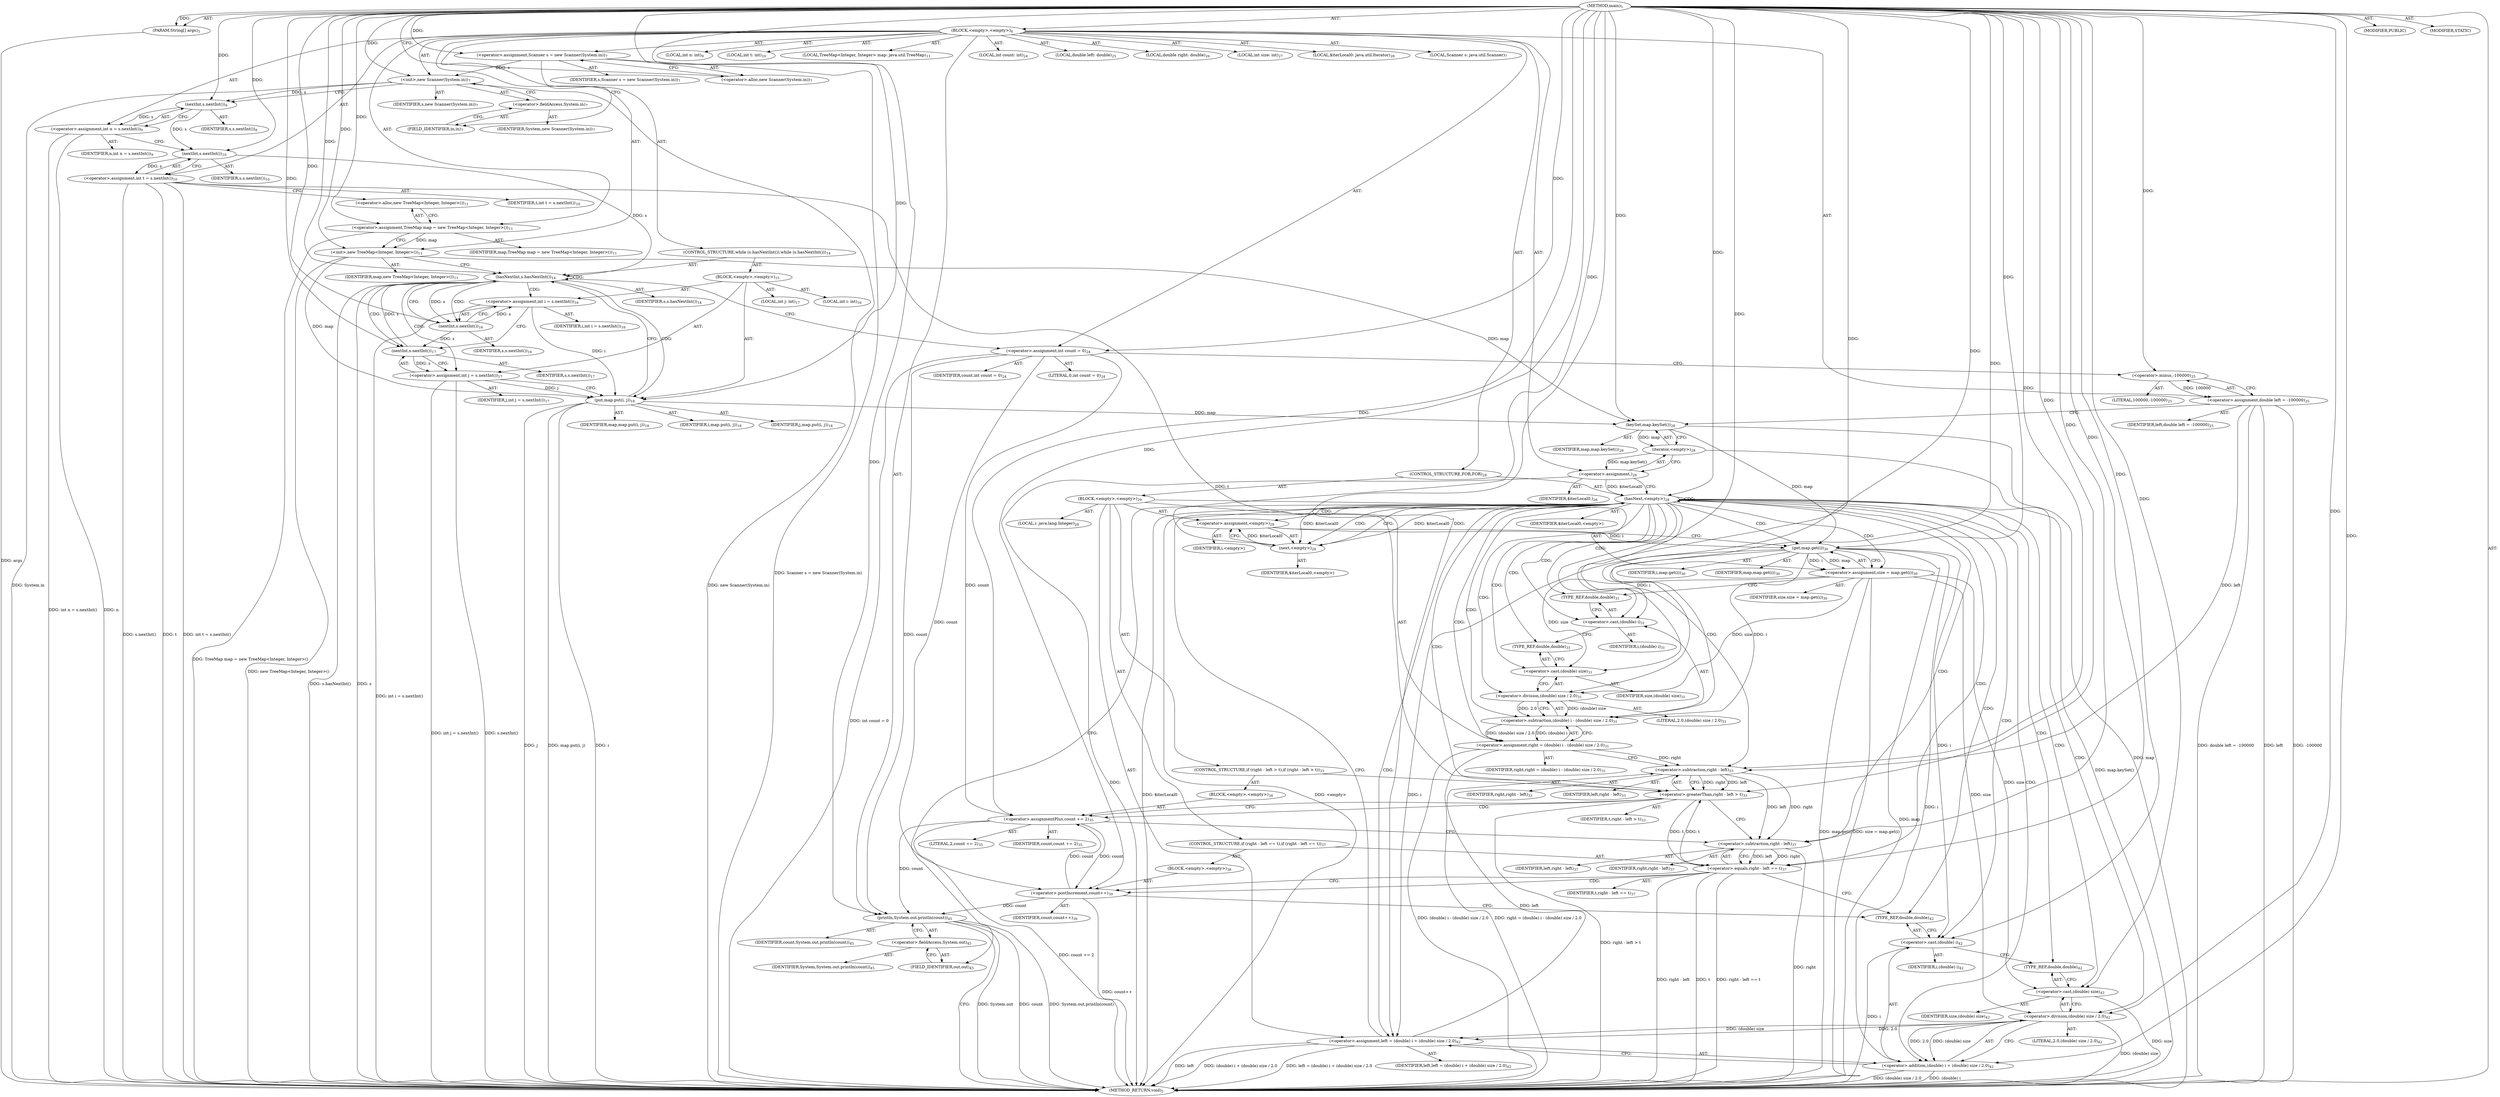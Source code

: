 digraph "main" {  
"21" [label = <(METHOD,main)<SUB>5</SUB>> ]
"22" [label = <(PARAM,String[] args)<SUB>5</SUB>> ]
"23" [label = <(BLOCK,&lt;empty&gt;,&lt;empty&gt;)<SUB>6</SUB>> ]
"4" [label = <(LOCAL,Scanner s: java.util.Scanner)<SUB>7</SUB>> ]
"24" [label = <(&lt;operator&gt;.assignment,Scanner s = new Scanner(System.in))<SUB>7</SUB>> ]
"25" [label = <(IDENTIFIER,s,Scanner s = new Scanner(System.in))<SUB>7</SUB>> ]
"26" [label = <(&lt;operator&gt;.alloc,new Scanner(System.in))<SUB>7</SUB>> ]
"27" [label = <(&lt;init&gt;,new Scanner(System.in))<SUB>7</SUB>> ]
"3" [label = <(IDENTIFIER,s,new Scanner(System.in))<SUB>7</SUB>> ]
"28" [label = <(&lt;operator&gt;.fieldAccess,System.in)<SUB>7</SUB>> ]
"29" [label = <(IDENTIFIER,System,new Scanner(System.in))<SUB>7</SUB>> ]
"30" [label = <(FIELD_IDENTIFIER,in,in)<SUB>7</SUB>> ]
"31" [label = <(LOCAL,int n: int)<SUB>9</SUB>> ]
"32" [label = <(&lt;operator&gt;.assignment,int n = s.nextInt())<SUB>9</SUB>> ]
"33" [label = <(IDENTIFIER,n,int n = s.nextInt())<SUB>9</SUB>> ]
"34" [label = <(nextInt,s.nextInt())<SUB>9</SUB>> ]
"35" [label = <(IDENTIFIER,s,s.nextInt())<SUB>9</SUB>> ]
"36" [label = <(LOCAL,int t: int)<SUB>10</SUB>> ]
"37" [label = <(&lt;operator&gt;.assignment,int t = s.nextInt())<SUB>10</SUB>> ]
"38" [label = <(IDENTIFIER,t,int t = s.nextInt())<SUB>10</SUB>> ]
"39" [label = <(nextInt,s.nextInt())<SUB>10</SUB>> ]
"40" [label = <(IDENTIFIER,s,s.nextInt())<SUB>10</SUB>> ]
"6" [label = <(LOCAL,TreeMap&lt;Integer, Integer&gt; map: java.util.TreeMap)<SUB>11</SUB>> ]
"41" [label = <(&lt;operator&gt;.assignment,TreeMap map = new TreeMap&lt;Integer, Integer&gt;())<SUB>11</SUB>> ]
"42" [label = <(IDENTIFIER,map,TreeMap map = new TreeMap&lt;Integer, Integer&gt;())<SUB>11</SUB>> ]
"43" [label = <(&lt;operator&gt;.alloc,new TreeMap&lt;Integer, Integer&gt;())<SUB>11</SUB>> ]
"44" [label = <(&lt;init&gt;,new TreeMap&lt;Integer, Integer&gt;())<SUB>11</SUB>> ]
"5" [label = <(IDENTIFIER,map,new TreeMap&lt;Integer, Integer&gt;())<SUB>11</SUB>> ]
"45" [label = <(CONTROL_STRUCTURE,while (s.hasNextInt()),while (s.hasNextInt()))<SUB>14</SUB>> ]
"46" [label = <(hasNextInt,s.hasNextInt())<SUB>14</SUB>> ]
"47" [label = <(IDENTIFIER,s,s.hasNextInt())<SUB>14</SUB>> ]
"48" [label = <(BLOCK,&lt;empty&gt;,&lt;empty&gt;)<SUB>15</SUB>> ]
"49" [label = <(LOCAL,int i: int)<SUB>16</SUB>> ]
"50" [label = <(&lt;operator&gt;.assignment,int i = s.nextInt())<SUB>16</SUB>> ]
"51" [label = <(IDENTIFIER,i,int i = s.nextInt())<SUB>16</SUB>> ]
"52" [label = <(nextInt,s.nextInt())<SUB>16</SUB>> ]
"53" [label = <(IDENTIFIER,s,s.nextInt())<SUB>16</SUB>> ]
"54" [label = <(LOCAL,int j: int)<SUB>17</SUB>> ]
"55" [label = <(&lt;operator&gt;.assignment,int j = s.nextInt())<SUB>17</SUB>> ]
"56" [label = <(IDENTIFIER,j,int j = s.nextInt())<SUB>17</SUB>> ]
"57" [label = <(nextInt,s.nextInt())<SUB>17</SUB>> ]
"58" [label = <(IDENTIFIER,s,s.nextInt())<SUB>17</SUB>> ]
"59" [label = <(put,map.put(i, j))<SUB>18</SUB>> ]
"60" [label = <(IDENTIFIER,map,map.put(i, j))<SUB>18</SUB>> ]
"61" [label = <(IDENTIFIER,i,map.put(i, j))<SUB>18</SUB>> ]
"62" [label = <(IDENTIFIER,j,map.put(i, j))<SUB>18</SUB>> ]
"63" [label = <(LOCAL,int count: int)<SUB>24</SUB>> ]
"64" [label = <(&lt;operator&gt;.assignment,int count = 0)<SUB>24</SUB>> ]
"65" [label = <(IDENTIFIER,count,int count = 0)<SUB>24</SUB>> ]
"66" [label = <(LITERAL,0,int count = 0)<SUB>24</SUB>> ]
"67" [label = <(LOCAL,double left: double)<SUB>25</SUB>> ]
"68" [label = <(&lt;operator&gt;.assignment,double left = -100000)<SUB>25</SUB>> ]
"69" [label = <(IDENTIFIER,left,double left = -100000)<SUB>25</SUB>> ]
"70" [label = <(&lt;operator&gt;.minus,-100000)<SUB>25</SUB>> ]
"71" [label = <(LITERAL,100000,-100000)<SUB>25</SUB>> ]
"72" [label = <(LOCAL,double right: double)<SUB>26</SUB>> ]
"73" [label = <(LOCAL,int size: int)<SUB>27</SUB>> ]
"74" [label = <(LOCAL,$iterLocal0: java.util.Iterator)<SUB>28</SUB>> ]
"75" [label = <(&lt;operator&gt;.assignment,)<SUB>28</SUB>> ]
"76" [label = <(IDENTIFIER,$iterLocal0,)<SUB>28</SUB>> ]
"77" [label = <(iterator,&lt;empty&gt;)<SUB>28</SUB>> ]
"78" [label = <(keySet,map.keySet())<SUB>28</SUB>> ]
"79" [label = <(IDENTIFIER,map,map.keySet())<SUB>28</SUB>> ]
"80" [label = <(CONTROL_STRUCTURE,FOR,FOR)<SUB>28</SUB>> ]
"81" [label = <(hasNext,&lt;empty&gt;)<SUB>28</SUB>> ]
"82" [label = <(IDENTIFIER,$iterLocal0,&lt;empty&gt;)> ]
"83" [label = <(BLOCK,&lt;empty&gt;,&lt;empty&gt;)<SUB>29</SUB>> ]
"84" [label = <(LOCAL,i: java.lang.Integer)<SUB>28</SUB>> ]
"85" [label = <(&lt;operator&gt;.assignment,&lt;empty&gt;)<SUB>28</SUB>> ]
"86" [label = <(IDENTIFIER,i,&lt;empty&gt;)> ]
"87" [label = <(next,&lt;empty&gt;)<SUB>28</SUB>> ]
"88" [label = <(IDENTIFIER,$iterLocal0,&lt;empty&gt;)> ]
"89" [label = <(&lt;operator&gt;.assignment,size = map.get(i))<SUB>30</SUB>> ]
"90" [label = <(IDENTIFIER,size,size = map.get(i))<SUB>30</SUB>> ]
"91" [label = <(get,map.get(i))<SUB>30</SUB>> ]
"92" [label = <(IDENTIFIER,map,map.get(i))<SUB>30</SUB>> ]
"93" [label = <(IDENTIFIER,i,map.get(i))<SUB>30</SUB>> ]
"94" [label = <(&lt;operator&gt;.assignment,right = (double) i - (double) size / 2.0)<SUB>31</SUB>> ]
"95" [label = <(IDENTIFIER,right,right = (double) i - (double) size / 2.0)<SUB>31</SUB>> ]
"96" [label = <(&lt;operator&gt;.subtraction,(double) i - (double) size / 2.0)<SUB>31</SUB>> ]
"97" [label = <(&lt;operator&gt;.cast,(double) i)<SUB>31</SUB>> ]
"98" [label = <(TYPE_REF,double,double)<SUB>31</SUB>> ]
"99" [label = <(IDENTIFIER,i,(double) i)<SUB>31</SUB>> ]
"100" [label = <(&lt;operator&gt;.division,(double) size / 2.0)<SUB>31</SUB>> ]
"101" [label = <(&lt;operator&gt;.cast,(double) size)<SUB>31</SUB>> ]
"102" [label = <(TYPE_REF,double,double)<SUB>31</SUB>> ]
"103" [label = <(IDENTIFIER,size,(double) size)<SUB>31</SUB>> ]
"104" [label = <(LITERAL,2.0,(double) size / 2.0)<SUB>31</SUB>> ]
"105" [label = <(CONTROL_STRUCTURE,if (right - left &gt; t),if (right - left &gt; t))<SUB>33</SUB>> ]
"106" [label = <(&lt;operator&gt;.greaterThan,right - left &gt; t)<SUB>33</SUB>> ]
"107" [label = <(&lt;operator&gt;.subtraction,right - left)<SUB>33</SUB>> ]
"108" [label = <(IDENTIFIER,right,right - left)<SUB>33</SUB>> ]
"109" [label = <(IDENTIFIER,left,right - left)<SUB>33</SUB>> ]
"110" [label = <(IDENTIFIER,t,right - left &gt; t)<SUB>33</SUB>> ]
"111" [label = <(BLOCK,&lt;empty&gt;,&lt;empty&gt;)<SUB>34</SUB>> ]
"112" [label = <(&lt;operator&gt;.assignmentPlus,count += 2)<SUB>35</SUB>> ]
"113" [label = <(IDENTIFIER,count,count += 2)<SUB>35</SUB>> ]
"114" [label = <(LITERAL,2,count += 2)<SUB>35</SUB>> ]
"115" [label = <(CONTROL_STRUCTURE,if (right - left == t),if (right - left == t))<SUB>37</SUB>> ]
"116" [label = <(&lt;operator&gt;.equals,right - left == t)<SUB>37</SUB>> ]
"117" [label = <(&lt;operator&gt;.subtraction,right - left)<SUB>37</SUB>> ]
"118" [label = <(IDENTIFIER,right,right - left)<SUB>37</SUB>> ]
"119" [label = <(IDENTIFIER,left,right - left)<SUB>37</SUB>> ]
"120" [label = <(IDENTIFIER,t,right - left == t)<SUB>37</SUB>> ]
"121" [label = <(BLOCK,&lt;empty&gt;,&lt;empty&gt;)<SUB>38</SUB>> ]
"122" [label = <(&lt;operator&gt;.postIncrement,count++)<SUB>39</SUB>> ]
"123" [label = <(IDENTIFIER,count,count++)<SUB>39</SUB>> ]
"124" [label = <(&lt;operator&gt;.assignment,left = (double) i + (double) size / 2.0)<SUB>42</SUB>> ]
"125" [label = <(IDENTIFIER,left,left = (double) i + (double) size / 2.0)<SUB>42</SUB>> ]
"126" [label = <(&lt;operator&gt;.addition,(double) i + (double) size / 2.0)<SUB>42</SUB>> ]
"127" [label = <(&lt;operator&gt;.cast,(double) i)<SUB>42</SUB>> ]
"128" [label = <(TYPE_REF,double,double)<SUB>42</SUB>> ]
"129" [label = <(IDENTIFIER,i,(double) i)<SUB>42</SUB>> ]
"130" [label = <(&lt;operator&gt;.division,(double) size / 2.0)<SUB>42</SUB>> ]
"131" [label = <(&lt;operator&gt;.cast,(double) size)<SUB>42</SUB>> ]
"132" [label = <(TYPE_REF,double,double)<SUB>42</SUB>> ]
"133" [label = <(IDENTIFIER,size,(double) size)<SUB>42</SUB>> ]
"134" [label = <(LITERAL,2.0,(double) size / 2.0)<SUB>42</SUB>> ]
"135" [label = <(println,System.out.println(count))<SUB>45</SUB>> ]
"136" [label = <(&lt;operator&gt;.fieldAccess,System.out)<SUB>45</SUB>> ]
"137" [label = <(IDENTIFIER,System,System.out.println(count))<SUB>45</SUB>> ]
"138" [label = <(FIELD_IDENTIFIER,out,out)<SUB>45</SUB>> ]
"139" [label = <(IDENTIFIER,count,System.out.println(count))<SUB>45</SUB>> ]
"140" [label = <(MODIFIER,PUBLIC)> ]
"141" [label = <(MODIFIER,STATIC)> ]
"142" [label = <(METHOD_RETURN,void)<SUB>5</SUB>> ]
  "21" -> "22"  [ label = "AST: "] 
  "21" -> "23"  [ label = "AST: "] 
  "21" -> "140"  [ label = "AST: "] 
  "21" -> "141"  [ label = "AST: "] 
  "21" -> "142"  [ label = "AST: "] 
  "23" -> "4"  [ label = "AST: "] 
  "23" -> "24"  [ label = "AST: "] 
  "23" -> "27"  [ label = "AST: "] 
  "23" -> "31"  [ label = "AST: "] 
  "23" -> "32"  [ label = "AST: "] 
  "23" -> "36"  [ label = "AST: "] 
  "23" -> "37"  [ label = "AST: "] 
  "23" -> "6"  [ label = "AST: "] 
  "23" -> "41"  [ label = "AST: "] 
  "23" -> "44"  [ label = "AST: "] 
  "23" -> "45"  [ label = "AST: "] 
  "23" -> "63"  [ label = "AST: "] 
  "23" -> "64"  [ label = "AST: "] 
  "23" -> "67"  [ label = "AST: "] 
  "23" -> "68"  [ label = "AST: "] 
  "23" -> "72"  [ label = "AST: "] 
  "23" -> "73"  [ label = "AST: "] 
  "23" -> "74"  [ label = "AST: "] 
  "23" -> "75"  [ label = "AST: "] 
  "23" -> "80"  [ label = "AST: "] 
  "23" -> "135"  [ label = "AST: "] 
  "24" -> "25"  [ label = "AST: "] 
  "24" -> "26"  [ label = "AST: "] 
  "27" -> "3"  [ label = "AST: "] 
  "27" -> "28"  [ label = "AST: "] 
  "28" -> "29"  [ label = "AST: "] 
  "28" -> "30"  [ label = "AST: "] 
  "32" -> "33"  [ label = "AST: "] 
  "32" -> "34"  [ label = "AST: "] 
  "34" -> "35"  [ label = "AST: "] 
  "37" -> "38"  [ label = "AST: "] 
  "37" -> "39"  [ label = "AST: "] 
  "39" -> "40"  [ label = "AST: "] 
  "41" -> "42"  [ label = "AST: "] 
  "41" -> "43"  [ label = "AST: "] 
  "44" -> "5"  [ label = "AST: "] 
  "45" -> "46"  [ label = "AST: "] 
  "45" -> "48"  [ label = "AST: "] 
  "46" -> "47"  [ label = "AST: "] 
  "48" -> "49"  [ label = "AST: "] 
  "48" -> "50"  [ label = "AST: "] 
  "48" -> "54"  [ label = "AST: "] 
  "48" -> "55"  [ label = "AST: "] 
  "48" -> "59"  [ label = "AST: "] 
  "50" -> "51"  [ label = "AST: "] 
  "50" -> "52"  [ label = "AST: "] 
  "52" -> "53"  [ label = "AST: "] 
  "55" -> "56"  [ label = "AST: "] 
  "55" -> "57"  [ label = "AST: "] 
  "57" -> "58"  [ label = "AST: "] 
  "59" -> "60"  [ label = "AST: "] 
  "59" -> "61"  [ label = "AST: "] 
  "59" -> "62"  [ label = "AST: "] 
  "64" -> "65"  [ label = "AST: "] 
  "64" -> "66"  [ label = "AST: "] 
  "68" -> "69"  [ label = "AST: "] 
  "68" -> "70"  [ label = "AST: "] 
  "70" -> "71"  [ label = "AST: "] 
  "75" -> "76"  [ label = "AST: "] 
  "75" -> "77"  [ label = "AST: "] 
  "77" -> "78"  [ label = "AST: "] 
  "78" -> "79"  [ label = "AST: "] 
  "80" -> "81"  [ label = "AST: "] 
  "80" -> "83"  [ label = "AST: "] 
  "81" -> "82"  [ label = "AST: "] 
  "83" -> "84"  [ label = "AST: "] 
  "83" -> "85"  [ label = "AST: "] 
  "83" -> "89"  [ label = "AST: "] 
  "83" -> "94"  [ label = "AST: "] 
  "83" -> "105"  [ label = "AST: "] 
  "83" -> "115"  [ label = "AST: "] 
  "83" -> "124"  [ label = "AST: "] 
  "85" -> "86"  [ label = "AST: "] 
  "85" -> "87"  [ label = "AST: "] 
  "87" -> "88"  [ label = "AST: "] 
  "89" -> "90"  [ label = "AST: "] 
  "89" -> "91"  [ label = "AST: "] 
  "91" -> "92"  [ label = "AST: "] 
  "91" -> "93"  [ label = "AST: "] 
  "94" -> "95"  [ label = "AST: "] 
  "94" -> "96"  [ label = "AST: "] 
  "96" -> "97"  [ label = "AST: "] 
  "96" -> "100"  [ label = "AST: "] 
  "97" -> "98"  [ label = "AST: "] 
  "97" -> "99"  [ label = "AST: "] 
  "100" -> "101"  [ label = "AST: "] 
  "100" -> "104"  [ label = "AST: "] 
  "101" -> "102"  [ label = "AST: "] 
  "101" -> "103"  [ label = "AST: "] 
  "105" -> "106"  [ label = "AST: "] 
  "105" -> "111"  [ label = "AST: "] 
  "106" -> "107"  [ label = "AST: "] 
  "106" -> "110"  [ label = "AST: "] 
  "107" -> "108"  [ label = "AST: "] 
  "107" -> "109"  [ label = "AST: "] 
  "111" -> "112"  [ label = "AST: "] 
  "112" -> "113"  [ label = "AST: "] 
  "112" -> "114"  [ label = "AST: "] 
  "115" -> "116"  [ label = "AST: "] 
  "115" -> "121"  [ label = "AST: "] 
  "116" -> "117"  [ label = "AST: "] 
  "116" -> "120"  [ label = "AST: "] 
  "117" -> "118"  [ label = "AST: "] 
  "117" -> "119"  [ label = "AST: "] 
  "121" -> "122"  [ label = "AST: "] 
  "122" -> "123"  [ label = "AST: "] 
  "124" -> "125"  [ label = "AST: "] 
  "124" -> "126"  [ label = "AST: "] 
  "126" -> "127"  [ label = "AST: "] 
  "126" -> "130"  [ label = "AST: "] 
  "127" -> "128"  [ label = "AST: "] 
  "127" -> "129"  [ label = "AST: "] 
  "130" -> "131"  [ label = "AST: "] 
  "130" -> "134"  [ label = "AST: "] 
  "131" -> "132"  [ label = "AST: "] 
  "131" -> "133"  [ label = "AST: "] 
  "135" -> "136"  [ label = "AST: "] 
  "135" -> "139"  [ label = "AST: "] 
  "136" -> "137"  [ label = "AST: "] 
  "136" -> "138"  [ label = "AST: "] 
  "24" -> "30"  [ label = "CFG: "] 
  "27" -> "34"  [ label = "CFG: "] 
  "32" -> "39"  [ label = "CFG: "] 
  "37" -> "43"  [ label = "CFG: "] 
  "41" -> "44"  [ label = "CFG: "] 
  "44" -> "46"  [ label = "CFG: "] 
  "64" -> "70"  [ label = "CFG: "] 
  "68" -> "78"  [ label = "CFG: "] 
  "75" -> "81"  [ label = "CFG: "] 
  "135" -> "142"  [ label = "CFG: "] 
  "26" -> "24"  [ label = "CFG: "] 
  "28" -> "27"  [ label = "CFG: "] 
  "34" -> "32"  [ label = "CFG: "] 
  "39" -> "37"  [ label = "CFG: "] 
  "43" -> "41"  [ label = "CFG: "] 
  "46" -> "52"  [ label = "CFG: "] 
  "46" -> "64"  [ label = "CFG: "] 
  "70" -> "68"  [ label = "CFG: "] 
  "77" -> "75"  [ label = "CFG: "] 
  "81" -> "87"  [ label = "CFG: "] 
  "81" -> "138"  [ label = "CFG: "] 
  "136" -> "135"  [ label = "CFG: "] 
  "30" -> "28"  [ label = "CFG: "] 
  "50" -> "57"  [ label = "CFG: "] 
  "55" -> "59"  [ label = "CFG: "] 
  "59" -> "46"  [ label = "CFG: "] 
  "78" -> "77"  [ label = "CFG: "] 
  "85" -> "91"  [ label = "CFG: "] 
  "89" -> "98"  [ label = "CFG: "] 
  "94" -> "107"  [ label = "CFG: "] 
  "124" -> "81"  [ label = "CFG: "] 
  "138" -> "136"  [ label = "CFG: "] 
  "52" -> "50"  [ label = "CFG: "] 
  "57" -> "55"  [ label = "CFG: "] 
  "87" -> "85"  [ label = "CFG: "] 
  "91" -> "89"  [ label = "CFG: "] 
  "96" -> "94"  [ label = "CFG: "] 
  "106" -> "112"  [ label = "CFG: "] 
  "106" -> "117"  [ label = "CFG: "] 
  "116" -> "122"  [ label = "CFG: "] 
  "116" -> "128"  [ label = "CFG: "] 
  "126" -> "124"  [ label = "CFG: "] 
  "97" -> "102"  [ label = "CFG: "] 
  "100" -> "96"  [ label = "CFG: "] 
  "107" -> "106"  [ label = "CFG: "] 
  "112" -> "117"  [ label = "CFG: "] 
  "117" -> "116"  [ label = "CFG: "] 
  "122" -> "128"  [ label = "CFG: "] 
  "127" -> "132"  [ label = "CFG: "] 
  "130" -> "126"  [ label = "CFG: "] 
  "98" -> "97"  [ label = "CFG: "] 
  "101" -> "100"  [ label = "CFG: "] 
  "128" -> "127"  [ label = "CFG: "] 
  "131" -> "130"  [ label = "CFG: "] 
  "102" -> "101"  [ label = "CFG: "] 
  "132" -> "131"  [ label = "CFG: "] 
  "21" -> "26"  [ label = "CFG: "] 
  "22" -> "142"  [ label = "DDG: args"] 
  "24" -> "142"  [ label = "DDG: Scanner s = new Scanner(System.in)"] 
  "27" -> "142"  [ label = "DDG: System.in"] 
  "27" -> "142"  [ label = "DDG: new Scanner(System.in)"] 
  "32" -> "142"  [ label = "DDG: n"] 
  "32" -> "142"  [ label = "DDG: int n = s.nextInt()"] 
  "37" -> "142"  [ label = "DDG: t"] 
  "37" -> "142"  [ label = "DDG: s.nextInt()"] 
  "37" -> "142"  [ label = "DDG: int t = s.nextInt()"] 
  "41" -> "142"  [ label = "DDG: TreeMap map = new TreeMap&lt;Integer, Integer&gt;()"] 
  "44" -> "142"  [ label = "DDG: new TreeMap&lt;Integer, Integer&gt;()"] 
  "46" -> "142"  [ label = "DDG: s"] 
  "46" -> "142"  [ label = "DDG: s.hasNextInt()"] 
  "64" -> "142"  [ label = "DDG: int count = 0"] 
  "68" -> "142"  [ label = "DDG: left"] 
  "68" -> "142"  [ label = "DDG: -100000"] 
  "68" -> "142"  [ label = "DDG: double left = -100000"] 
  "78" -> "142"  [ label = "DDG: map"] 
  "77" -> "142"  [ label = "DDG: map.keySet()"] 
  "75" -> "142"  [ label = "DDG: "] 
  "81" -> "142"  [ label = "DDG: $iterLocal0"] 
  "81" -> "142"  [ label = "DDG: &lt;empty&gt;"] 
  "135" -> "142"  [ label = "DDG: System.out"] 
  "135" -> "142"  [ label = "DDG: count"] 
  "135" -> "142"  [ label = "DDG: System.out.println(count)"] 
  "91" -> "142"  [ label = "DDG: map"] 
  "89" -> "142"  [ label = "DDG: map.get(i)"] 
  "89" -> "142"  [ label = "DDG: size = map.get(i)"] 
  "94" -> "142"  [ label = "DDG: (double) i - (double) size / 2.0"] 
  "94" -> "142"  [ label = "DDG: right = (double) i - (double) size / 2.0"] 
  "106" -> "142"  [ label = "DDG: right - left &gt; t"] 
  "112" -> "142"  [ label = "DDG: count += 2"] 
  "117" -> "142"  [ label = "DDG: right"] 
  "116" -> "142"  [ label = "DDG: right - left"] 
  "116" -> "142"  [ label = "DDG: t"] 
  "116" -> "142"  [ label = "DDG: right - left == t"] 
  "122" -> "142"  [ label = "DDG: count++"] 
  "124" -> "142"  [ label = "DDG: left"] 
  "127" -> "142"  [ label = "DDG: i"] 
  "126" -> "142"  [ label = "DDG: (double) i"] 
  "131" -> "142"  [ label = "DDG: size"] 
  "130" -> "142"  [ label = "DDG: (double) size"] 
  "126" -> "142"  [ label = "DDG: (double) size / 2.0"] 
  "124" -> "142"  [ label = "DDG: (double) i + (double) size / 2.0"] 
  "124" -> "142"  [ label = "DDG: left = (double) i + (double) size / 2.0"] 
  "50" -> "142"  [ label = "DDG: int i = s.nextInt()"] 
  "55" -> "142"  [ label = "DDG: s.nextInt()"] 
  "55" -> "142"  [ label = "DDG: int j = s.nextInt()"] 
  "59" -> "142"  [ label = "DDG: i"] 
  "59" -> "142"  [ label = "DDG: j"] 
  "59" -> "142"  [ label = "DDG: map.put(i, j)"] 
  "21" -> "22"  [ label = "DDG: "] 
  "21" -> "24"  [ label = "DDG: "] 
  "34" -> "32"  [ label = "DDG: s"] 
  "39" -> "37"  [ label = "DDG: s"] 
  "21" -> "41"  [ label = "DDG: "] 
  "21" -> "64"  [ label = "DDG: "] 
  "70" -> "68"  [ label = "DDG: 100000"] 
  "77" -> "75"  [ label = "DDG: map.keySet()"] 
  "24" -> "27"  [ label = "DDG: s"] 
  "21" -> "27"  [ label = "DDG: "] 
  "41" -> "44"  [ label = "DDG: map"] 
  "21" -> "44"  [ label = "DDG: "] 
  "64" -> "135"  [ label = "DDG: count"] 
  "112" -> "135"  [ label = "DDG: count"] 
  "122" -> "135"  [ label = "DDG: count"] 
  "21" -> "135"  [ label = "DDG: "] 
  "27" -> "34"  [ label = "DDG: s"] 
  "21" -> "34"  [ label = "DDG: "] 
  "34" -> "39"  [ label = "DDG: s"] 
  "21" -> "39"  [ label = "DDG: "] 
  "39" -> "46"  [ label = "DDG: s"] 
  "57" -> "46"  [ label = "DDG: s"] 
  "21" -> "46"  [ label = "DDG: "] 
  "52" -> "50"  [ label = "DDG: s"] 
  "57" -> "55"  [ label = "DDG: s"] 
  "21" -> "70"  [ label = "DDG: "] 
  "78" -> "77"  [ label = "DDG: map"] 
  "75" -> "81"  [ label = "DDG: $iterLocal0"] 
  "87" -> "81"  [ label = "DDG: $iterLocal0"] 
  "21" -> "81"  [ label = "DDG: "] 
  "87" -> "85"  [ label = "DDG: $iterLocal0"] 
  "91" -> "89"  [ label = "DDG: map"] 
  "91" -> "89"  [ label = "DDG: i"] 
  "96" -> "94"  [ label = "DDG: (double) i"] 
  "96" -> "94"  [ label = "DDG: (double) size / 2.0"] 
  "21" -> "124"  [ label = "DDG: "] 
  "91" -> "124"  [ label = "DDG: i"] 
  "130" -> "124"  [ label = "DDG: (double) size"] 
  "130" -> "124"  [ label = "DDG: 2.0"] 
  "44" -> "59"  [ label = "DDG: map"] 
  "21" -> "59"  [ label = "DDG: "] 
  "50" -> "59"  [ label = "DDG: i"] 
  "55" -> "59"  [ label = "DDG: j"] 
  "44" -> "78"  [ label = "DDG: map"] 
  "59" -> "78"  [ label = "DDG: map"] 
  "21" -> "78"  [ label = "DDG: "] 
  "46" -> "52"  [ label = "DDG: s"] 
  "21" -> "52"  [ label = "DDG: "] 
  "52" -> "57"  [ label = "DDG: s"] 
  "21" -> "57"  [ label = "DDG: "] 
  "81" -> "87"  [ label = "DDG: $iterLocal0"] 
  "21" -> "87"  [ label = "DDG: "] 
  "78" -> "91"  [ label = "DDG: map"] 
  "21" -> "91"  [ label = "DDG: "] 
  "85" -> "91"  [ label = "DDG: i"] 
  "21" -> "96"  [ label = "DDG: "] 
  "91" -> "96"  [ label = "DDG: i"] 
  "100" -> "96"  [ label = "DDG: (double) size"] 
  "100" -> "96"  [ label = "DDG: 2.0"] 
  "107" -> "106"  [ label = "DDG: right"] 
  "107" -> "106"  [ label = "DDG: left"] 
  "37" -> "106"  [ label = "DDG: t"] 
  "116" -> "106"  [ label = "DDG: t"] 
  "21" -> "106"  [ label = "DDG: "] 
  "21" -> "112"  [ label = "DDG: "] 
  "117" -> "116"  [ label = "DDG: right"] 
  "117" -> "116"  [ label = "DDG: left"] 
  "106" -> "116"  [ label = "DDG: t"] 
  "21" -> "116"  [ label = "DDG: "] 
  "21" -> "126"  [ label = "DDG: "] 
  "91" -> "126"  [ label = "DDG: i"] 
  "130" -> "126"  [ label = "DDG: (double) size"] 
  "130" -> "126"  [ label = "DDG: 2.0"] 
  "21" -> "97"  [ label = "DDG: "] 
  "91" -> "97"  [ label = "DDG: i"] 
  "21" -> "100"  [ label = "DDG: "] 
  "89" -> "100"  [ label = "DDG: size"] 
  "94" -> "107"  [ label = "DDG: right"] 
  "21" -> "107"  [ label = "DDG: "] 
  "68" -> "107"  [ label = "DDG: left"] 
  "124" -> "107"  [ label = "DDG: left"] 
  "64" -> "112"  [ label = "DDG: count"] 
  "122" -> "112"  [ label = "DDG: count"] 
  "107" -> "117"  [ label = "DDG: right"] 
  "21" -> "117"  [ label = "DDG: "] 
  "107" -> "117"  [ label = "DDG: left"] 
  "64" -> "122"  [ label = "DDG: count"] 
  "112" -> "122"  [ label = "DDG: count"] 
  "21" -> "122"  [ label = "DDG: "] 
  "21" -> "127"  [ label = "DDG: "] 
  "91" -> "127"  [ label = "DDG: i"] 
  "21" -> "130"  [ label = "DDG: "] 
  "89" -> "130"  [ label = "DDG: size"] 
  "21" -> "101"  [ label = "DDG: "] 
  "89" -> "101"  [ label = "DDG: size"] 
  "21" -> "131"  [ label = "DDG: "] 
  "89" -> "131"  [ label = "DDG: size"] 
  "46" -> "57"  [ label = "CDG: "] 
  "46" -> "52"  [ label = "CDG: "] 
  "46" -> "46"  [ label = "CDG: "] 
  "46" -> "50"  [ label = "CDG: "] 
  "46" -> "59"  [ label = "CDG: "] 
  "46" -> "55"  [ label = "CDG: "] 
  "81" -> "107"  [ label = "CDG: "] 
  "81" -> "94"  [ label = "CDG: "] 
  "81" -> "96"  [ label = "CDG: "] 
  "81" -> "89"  [ label = "CDG: "] 
  "81" -> "98"  [ label = "CDG: "] 
  "81" -> "116"  [ label = "CDG: "] 
  "81" -> "128"  [ label = "CDG: "] 
  "81" -> "81"  [ label = "CDG: "] 
  "81" -> "102"  [ label = "CDG: "] 
  "81" -> "131"  [ label = "CDG: "] 
  "81" -> "85"  [ label = "CDG: "] 
  "81" -> "132"  [ label = "CDG: "] 
  "81" -> "106"  [ label = "CDG: "] 
  "81" -> "87"  [ label = "CDG: "] 
  "81" -> "97"  [ label = "CDG: "] 
  "81" -> "91"  [ label = "CDG: "] 
  "81" -> "101"  [ label = "CDG: "] 
  "81" -> "126"  [ label = "CDG: "] 
  "81" -> "130"  [ label = "CDG: "] 
  "81" -> "100"  [ label = "CDG: "] 
  "81" -> "117"  [ label = "CDG: "] 
  "81" -> "127"  [ label = "CDG: "] 
  "81" -> "124"  [ label = "CDG: "] 
  "106" -> "112"  [ label = "CDG: "] 
  "116" -> "122"  [ label = "CDG: "] 
}
